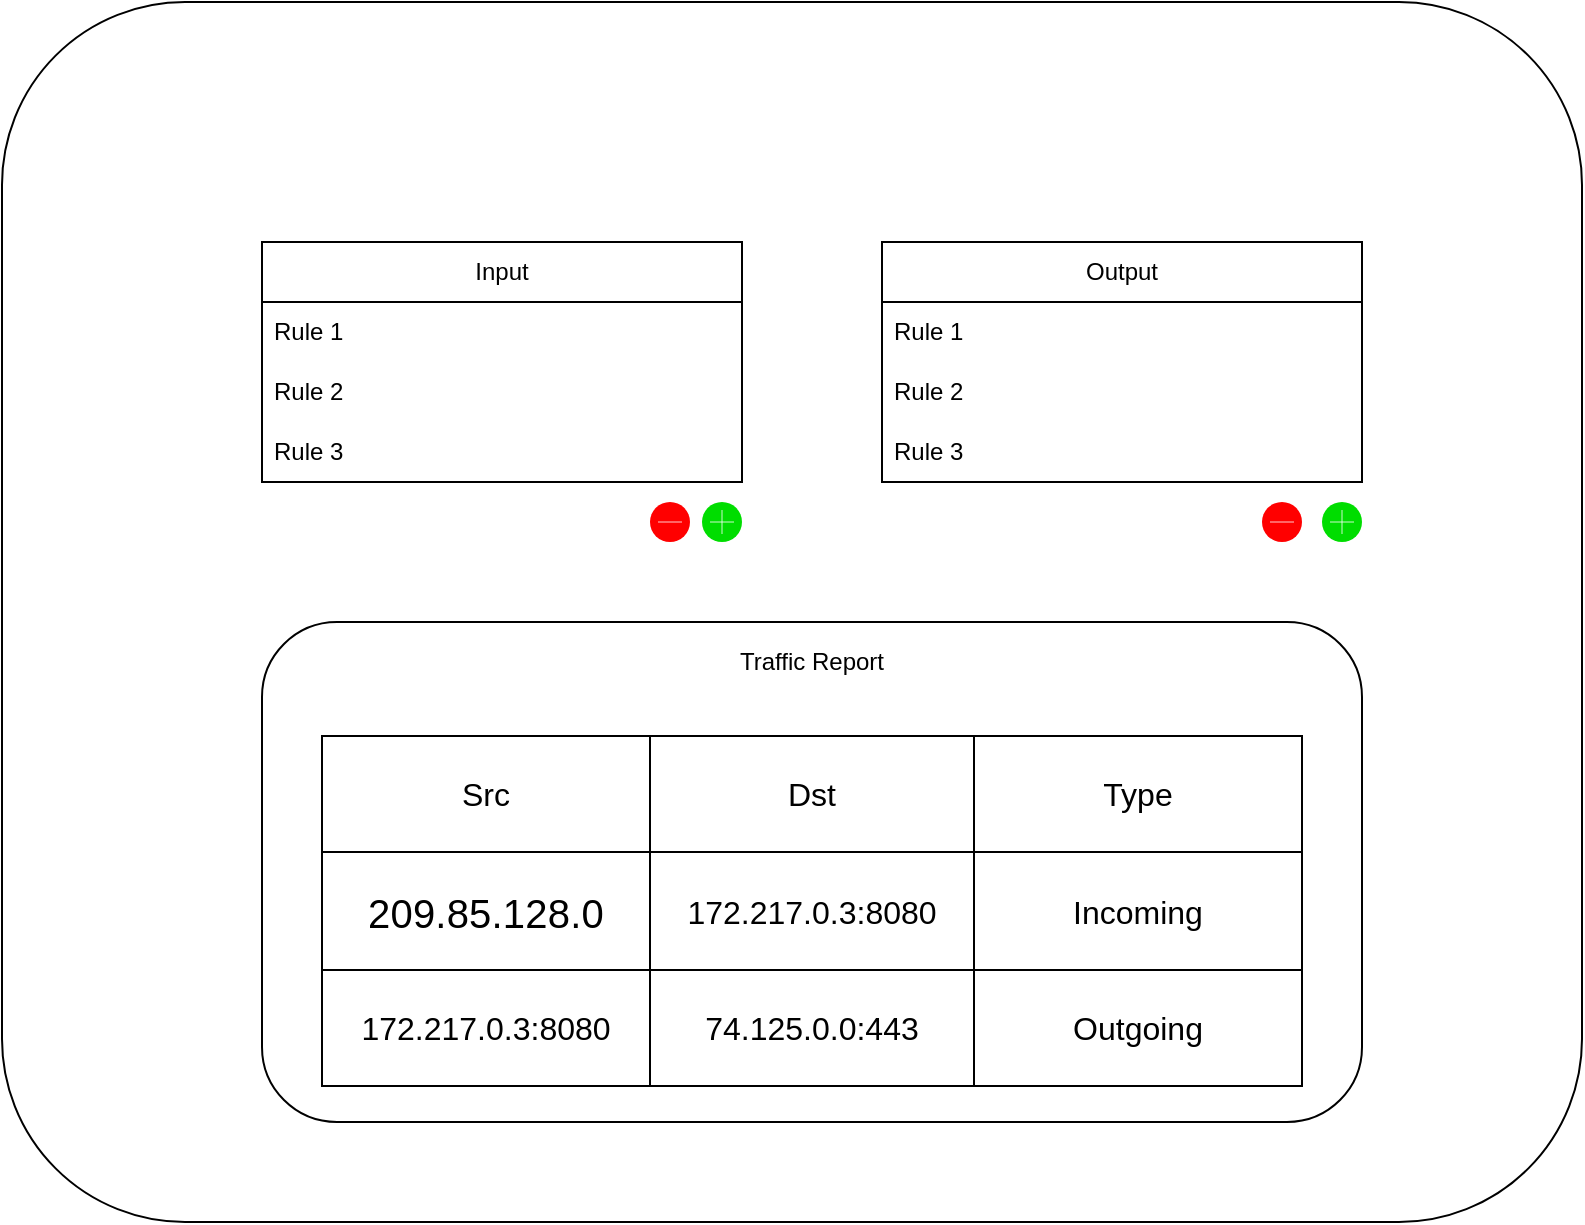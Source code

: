 <mxfile version="21.6.1" type="github">
  <diagram name="Page-1" id="UpKFktOhmruzF5bWiHRq">
    <mxGraphModel dx="1317" dy="653" grid="1" gridSize="10" guides="1" tooltips="1" connect="1" arrows="1" fold="1" page="1" pageScale="1" pageWidth="827" pageHeight="1169" math="0" shadow="0">
      <root>
        <mxCell id="0" />
        <mxCell id="1" parent="0" />
        <mxCell id="aBJYX2TUf4AmOtF6om5F-1" value="" style="rounded=1;whiteSpace=wrap;html=1;" vertex="1" parent="1">
          <mxGeometry x="90" y="130" width="790" height="610" as="geometry" />
        </mxCell>
        <mxCell id="aBJYX2TUf4AmOtF6om5F-2" value="Input" style="swimlane;fontStyle=0;childLayout=stackLayout;horizontal=1;startSize=30;horizontalStack=0;resizeParent=1;resizeParentMax=0;resizeLast=0;collapsible=1;marginBottom=0;whiteSpace=wrap;html=1;" vertex="1" parent="1">
          <mxGeometry x="220" y="250" width="240" height="120" as="geometry" />
        </mxCell>
        <mxCell id="aBJYX2TUf4AmOtF6om5F-3" value="Rule 1" style="text;strokeColor=none;fillColor=none;align=left;verticalAlign=middle;spacingLeft=4;spacingRight=4;overflow=hidden;points=[[0,0.5],[1,0.5]];portConstraint=eastwest;rotatable=0;whiteSpace=wrap;html=1;" vertex="1" parent="aBJYX2TUf4AmOtF6om5F-2">
          <mxGeometry y="30" width="240" height="30" as="geometry" />
        </mxCell>
        <mxCell id="aBJYX2TUf4AmOtF6om5F-4" value="Rule 2" style="text;strokeColor=none;fillColor=none;align=left;verticalAlign=middle;spacingLeft=4;spacingRight=4;overflow=hidden;points=[[0,0.5],[1,0.5]];portConstraint=eastwest;rotatable=0;whiteSpace=wrap;html=1;" vertex="1" parent="aBJYX2TUf4AmOtF6om5F-2">
          <mxGeometry y="60" width="240" height="30" as="geometry" />
        </mxCell>
        <mxCell id="aBJYX2TUf4AmOtF6om5F-5" value="Rule 3" style="text;strokeColor=none;fillColor=none;align=left;verticalAlign=middle;spacingLeft=4;spacingRight=4;overflow=hidden;points=[[0,0.5],[1,0.5]];portConstraint=eastwest;rotatable=0;whiteSpace=wrap;html=1;" vertex="1" parent="aBJYX2TUf4AmOtF6om5F-2">
          <mxGeometry y="90" width="240" height="30" as="geometry" />
        </mxCell>
        <mxCell id="aBJYX2TUf4AmOtF6om5F-6" value="Output" style="swimlane;fontStyle=0;childLayout=stackLayout;horizontal=1;startSize=30;horizontalStack=0;resizeParent=1;resizeParentMax=0;resizeLast=0;collapsible=1;marginBottom=0;whiteSpace=wrap;html=1;" vertex="1" parent="1">
          <mxGeometry x="530" y="250" width="240" height="120" as="geometry" />
        </mxCell>
        <mxCell id="aBJYX2TUf4AmOtF6om5F-7" value="Rule 1" style="text;strokeColor=none;fillColor=none;align=left;verticalAlign=middle;spacingLeft=4;spacingRight=4;overflow=hidden;points=[[0,0.5],[1,0.5]];portConstraint=eastwest;rotatable=0;whiteSpace=wrap;html=1;" vertex="1" parent="aBJYX2TUf4AmOtF6om5F-6">
          <mxGeometry y="30" width="240" height="30" as="geometry" />
        </mxCell>
        <mxCell id="aBJYX2TUf4AmOtF6om5F-8" value="Rule 2" style="text;strokeColor=none;fillColor=none;align=left;verticalAlign=middle;spacingLeft=4;spacingRight=4;overflow=hidden;points=[[0,0.5],[1,0.5]];portConstraint=eastwest;rotatable=0;whiteSpace=wrap;html=1;" vertex="1" parent="aBJYX2TUf4AmOtF6om5F-6">
          <mxGeometry y="60" width="240" height="30" as="geometry" />
        </mxCell>
        <mxCell id="aBJYX2TUf4AmOtF6om5F-9" value="Rule 3" style="text;strokeColor=none;fillColor=none;align=left;verticalAlign=middle;spacingLeft=4;spacingRight=4;overflow=hidden;points=[[0,0.5],[1,0.5]];portConstraint=eastwest;rotatable=0;whiteSpace=wrap;html=1;" vertex="1" parent="aBJYX2TUf4AmOtF6om5F-6">
          <mxGeometry y="90" width="240" height="30" as="geometry" />
        </mxCell>
        <mxCell id="aBJYX2TUf4AmOtF6om5F-11" value="" style="shape=image;html=1;verticalAlign=top;verticalLabelPosition=bottom;labelBackgroundColor=#ffffff;imageAspect=0;aspect=fixed;image=https://cdn4.iconfinder.com/data/icons/ios-web-user-interface-multi-circle-flat-vol-6/512/Edit_pen_change_option_pencil_write-128.png" vertex="1" parent="1">
          <mxGeometry x="440" y="289" width="11" height="11" as="geometry" />
        </mxCell>
        <mxCell id="aBJYX2TUf4AmOtF6om5F-12" value="" style="shape=image;html=1;verticalAlign=top;verticalLabelPosition=bottom;labelBackgroundColor=#ffffff;imageAspect=0;aspect=fixed;image=https://cdn4.iconfinder.com/data/icons/ios-web-user-interface-multi-circle-flat-vol-6/512/Edit_pen_change_option_pencil_write-128.png" vertex="1" parent="1">
          <mxGeometry x="440" y="318" width="11" height="11" as="geometry" />
        </mxCell>
        <mxCell id="aBJYX2TUf4AmOtF6om5F-13" value="" style="shape=image;html=1;verticalAlign=top;verticalLabelPosition=bottom;labelBackgroundColor=#ffffff;imageAspect=0;aspect=fixed;image=https://cdn4.iconfinder.com/data/icons/ios-web-user-interface-multi-circle-flat-vol-6/512/Edit_pen_change_option_pencil_write-128.png" vertex="1" parent="1">
          <mxGeometry x="440" y="349" width="11" height="11" as="geometry" />
        </mxCell>
        <mxCell id="aBJYX2TUf4AmOtF6om5F-14" value="" style="shape=image;html=1;verticalAlign=top;verticalLabelPosition=bottom;labelBackgroundColor=#ffffff;imageAspect=0;aspect=fixed;image=https://cdn4.iconfinder.com/data/icons/ios-web-user-interface-multi-circle-flat-vol-6/512/Edit_pen_change_option_pencil_write-128.png" vertex="1" parent="1">
          <mxGeometry x="750" y="318" width="11" height="11" as="geometry" />
        </mxCell>
        <mxCell id="aBJYX2TUf4AmOtF6om5F-15" value="" style="shape=image;html=1;verticalAlign=top;verticalLabelPosition=bottom;labelBackgroundColor=#ffffff;imageAspect=0;aspect=fixed;image=https://cdn4.iconfinder.com/data/icons/ios-web-user-interface-multi-circle-flat-vol-6/512/Edit_pen_change_option_pencil_write-128.png" vertex="1" parent="1">
          <mxGeometry x="751" y="289" width="11" height="11" as="geometry" />
        </mxCell>
        <mxCell id="aBJYX2TUf4AmOtF6om5F-16" value="" style="shape=image;html=1;verticalAlign=top;verticalLabelPosition=bottom;labelBackgroundColor=#ffffff;imageAspect=0;aspect=fixed;image=https://cdn4.iconfinder.com/data/icons/ios-web-user-interface-multi-circle-flat-vol-6/512/Edit_pen_change_option_pencil_write-128.png" vertex="1" parent="1">
          <mxGeometry x="751" y="349" width="11" height="11" as="geometry" />
        </mxCell>
        <mxCell id="aBJYX2TUf4AmOtF6om5F-17" value="" style="html=1;verticalLabelPosition=bottom;labelBackgroundColor=#ffffff;verticalAlign=top;shadow=0;dashed=0;strokeWidth=2;shape=mxgraph.ios7.misc.add;fillColor=#00dd00;strokeColor=#ffffff;sketch=0;" vertex="1" parent="1">
          <mxGeometry x="440" y="380" width="20" height="20" as="geometry" />
        </mxCell>
        <mxCell id="aBJYX2TUf4AmOtF6om5F-19" value="" style="html=1;verticalLabelPosition=bottom;labelBackgroundColor=#ffffff;verticalAlign=top;shadow=0;dashed=0;strokeWidth=2;shape=mxgraph.ios7.misc.add;fillColor=#00dd00;strokeColor=#ffffff;sketch=0;" vertex="1" parent="1">
          <mxGeometry x="750" y="380" width="20" height="20" as="geometry" />
        </mxCell>
        <mxCell id="aBJYX2TUf4AmOtF6om5F-20" value="" style="html=1;verticalLabelPosition=bottom;labelBackgroundColor=#ffffff;verticalAlign=top;shadow=0;dashed=0;strokeWidth=2;shape=mxgraph.ios7.misc.delete;fillColor=#ff0000;strokeColor=#ffffff;sketch=0;" vertex="1" parent="1">
          <mxGeometry x="414" y="380" width="20" height="20" as="geometry" />
        </mxCell>
        <mxCell id="aBJYX2TUf4AmOtF6om5F-21" value="" style="html=1;verticalLabelPosition=bottom;labelBackgroundColor=#ffffff;verticalAlign=top;shadow=0;dashed=0;strokeWidth=2;shape=mxgraph.ios7.misc.delete;fillColor=#ff0000;strokeColor=#ffffff;sketch=0;" vertex="1" parent="1">
          <mxGeometry x="720" y="380" width="20" height="20" as="geometry" />
        </mxCell>
        <mxCell id="aBJYX2TUf4AmOtF6om5F-23" value="" style="rounded=1;whiteSpace=wrap;html=1;" vertex="1" parent="1">
          <mxGeometry x="220" y="440" width="550" height="250" as="geometry" />
        </mxCell>
        <mxCell id="aBJYX2TUf4AmOtF6om5F-24" value="Traffic Report" style="text;html=1;strokeColor=none;fillColor=none;align=center;verticalAlign=middle;whiteSpace=wrap;rounded=0;" vertex="1" parent="1">
          <mxGeometry x="380" y="450" width="230" height="20" as="geometry" />
        </mxCell>
        <mxCell id="aBJYX2TUf4AmOtF6om5F-30" value="" style="shape=table;startSize=0;container=1;collapsible=0;childLayout=tableLayout;fontSize=16;" vertex="1" parent="1">
          <mxGeometry x="250" y="497" width="490" height="175" as="geometry" />
        </mxCell>
        <mxCell id="aBJYX2TUf4AmOtF6om5F-31" value="" style="shape=tableRow;horizontal=0;startSize=0;swimlaneHead=0;swimlaneBody=0;strokeColor=inherit;top=0;left=0;bottom=0;right=0;collapsible=0;dropTarget=0;fillColor=none;points=[[0,0.5],[1,0.5]];portConstraint=eastwest;fontSize=16;" vertex="1" parent="aBJYX2TUf4AmOtF6om5F-30">
          <mxGeometry width="490" height="58" as="geometry" />
        </mxCell>
        <mxCell id="aBJYX2TUf4AmOtF6om5F-32" value="Src" style="shape=partialRectangle;html=1;whiteSpace=wrap;connectable=0;strokeColor=inherit;overflow=hidden;fillColor=none;top=0;left=0;bottom=0;right=0;pointerEvents=1;fontSize=16;" vertex="1" parent="aBJYX2TUf4AmOtF6om5F-31">
          <mxGeometry width="164" height="58" as="geometry">
            <mxRectangle width="164" height="58" as="alternateBounds" />
          </mxGeometry>
        </mxCell>
        <mxCell id="aBJYX2TUf4AmOtF6om5F-33" value="Dst" style="shape=partialRectangle;html=1;whiteSpace=wrap;connectable=0;strokeColor=inherit;overflow=hidden;fillColor=none;top=0;left=0;bottom=0;right=0;pointerEvents=1;fontSize=16;" vertex="1" parent="aBJYX2TUf4AmOtF6om5F-31">
          <mxGeometry x="164" width="162" height="58" as="geometry">
            <mxRectangle width="162" height="58" as="alternateBounds" />
          </mxGeometry>
        </mxCell>
        <mxCell id="aBJYX2TUf4AmOtF6om5F-34" value="Type" style="shape=partialRectangle;html=1;whiteSpace=wrap;connectable=0;strokeColor=inherit;overflow=hidden;fillColor=none;top=0;left=0;bottom=0;right=0;pointerEvents=1;fontSize=16;" vertex="1" parent="aBJYX2TUf4AmOtF6om5F-31">
          <mxGeometry x="326" width="164" height="58" as="geometry">
            <mxRectangle width="164" height="58" as="alternateBounds" />
          </mxGeometry>
        </mxCell>
        <mxCell id="aBJYX2TUf4AmOtF6om5F-35" value="" style="shape=tableRow;horizontal=0;startSize=0;swimlaneHead=0;swimlaneBody=0;strokeColor=inherit;top=0;left=0;bottom=0;right=0;collapsible=0;dropTarget=0;fillColor=none;points=[[0,0.5],[1,0.5]];portConstraint=eastwest;fontSize=16;" vertex="1" parent="aBJYX2TUf4AmOtF6om5F-30">
          <mxGeometry y="58" width="490" height="59" as="geometry" />
        </mxCell>
        <mxCell id="aBJYX2TUf4AmOtF6om5F-36" value="&lt;span style=&quot;color: rgb(0, 0, 0); font-family: Jost, Helvetica, sans-serif; font-size: 20px; font-style: normal; font-variant-ligatures: normal; font-variant-caps: normal; font-weight: 400; letter-spacing: 0.1px; orphans: 2; text-align: left; text-indent: 0px; text-transform: none; widows: 2; word-spacing: 0px; -webkit-text-stroke-width: 0px; background-color: rgb(255, 255, 255); text-decoration-thickness: initial; text-decoration-style: initial; text-decoration-color: initial; float: none; display: inline !important;&quot;&gt;209.85.128.0&lt;/span&gt;" style="shape=partialRectangle;html=1;whiteSpace=wrap;connectable=0;strokeColor=inherit;overflow=hidden;fillColor=none;top=0;left=0;bottom=0;right=0;pointerEvents=1;fontSize=16;" vertex="1" parent="aBJYX2TUf4AmOtF6om5F-35">
          <mxGeometry width="164" height="59" as="geometry">
            <mxRectangle width="164" height="59" as="alternateBounds" />
          </mxGeometry>
        </mxCell>
        <mxCell id="aBJYX2TUf4AmOtF6om5F-37" value="172.217.0.3:8080" style="shape=partialRectangle;html=1;whiteSpace=wrap;connectable=0;strokeColor=inherit;overflow=hidden;fillColor=none;top=0;left=0;bottom=0;right=0;pointerEvents=1;fontSize=16;" vertex="1" parent="aBJYX2TUf4AmOtF6om5F-35">
          <mxGeometry x="164" width="162" height="59" as="geometry">
            <mxRectangle width="162" height="59" as="alternateBounds" />
          </mxGeometry>
        </mxCell>
        <mxCell id="aBJYX2TUf4AmOtF6om5F-38" value="Incoming" style="shape=partialRectangle;html=1;whiteSpace=wrap;connectable=0;strokeColor=inherit;overflow=hidden;fillColor=none;top=0;left=0;bottom=0;right=0;pointerEvents=1;fontSize=16;" vertex="1" parent="aBJYX2TUf4AmOtF6om5F-35">
          <mxGeometry x="326" width="164" height="59" as="geometry">
            <mxRectangle width="164" height="59" as="alternateBounds" />
          </mxGeometry>
        </mxCell>
        <mxCell id="aBJYX2TUf4AmOtF6om5F-39" value="" style="shape=tableRow;horizontal=0;startSize=0;swimlaneHead=0;swimlaneBody=0;strokeColor=inherit;top=0;left=0;bottom=0;right=0;collapsible=0;dropTarget=0;fillColor=none;points=[[0,0.5],[1,0.5]];portConstraint=eastwest;fontSize=16;" vertex="1" parent="aBJYX2TUf4AmOtF6om5F-30">
          <mxGeometry y="117" width="490" height="58" as="geometry" />
        </mxCell>
        <mxCell id="aBJYX2TUf4AmOtF6om5F-40" value="172.217.0.3:8080" style="shape=partialRectangle;html=1;whiteSpace=wrap;connectable=0;strokeColor=inherit;overflow=hidden;fillColor=none;top=0;left=0;bottom=0;right=0;pointerEvents=1;fontSize=16;" vertex="1" parent="aBJYX2TUf4AmOtF6om5F-39">
          <mxGeometry width="164" height="58" as="geometry">
            <mxRectangle width="164" height="58" as="alternateBounds" />
          </mxGeometry>
        </mxCell>
        <mxCell id="aBJYX2TUf4AmOtF6om5F-41" value="74.125.0.0:443" style="shape=partialRectangle;html=1;whiteSpace=wrap;connectable=0;strokeColor=inherit;overflow=hidden;fillColor=none;top=0;left=0;bottom=0;right=0;pointerEvents=1;fontSize=16;" vertex="1" parent="aBJYX2TUf4AmOtF6om5F-39">
          <mxGeometry x="164" width="162" height="58" as="geometry">
            <mxRectangle width="162" height="58" as="alternateBounds" />
          </mxGeometry>
        </mxCell>
        <mxCell id="aBJYX2TUf4AmOtF6om5F-42" value="Outgoing" style="shape=partialRectangle;html=1;whiteSpace=wrap;connectable=0;strokeColor=inherit;overflow=hidden;fillColor=none;top=0;left=0;bottom=0;right=0;pointerEvents=1;fontSize=16;" vertex="1" parent="aBJYX2TUf4AmOtF6om5F-39">
          <mxGeometry x="326" width="164" height="58" as="geometry">
            <mxRectangle width="164" height="58" as="alternateBounds" />
          </mxGeometry>
        </mxCell>
      </root>
    </mxGraphModel>
  </diagram>
</mxfile>
